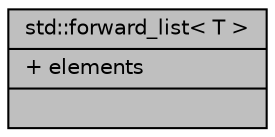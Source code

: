 digraph "std::forward_list&lt; T &gt;"
{
  edge [fontname="Helvetica",fontsize="10",labelfontname="Helvetica",labelfontsize="10"];
  node [fontname="Helvetica",fontsize="10",shape=record];
  Node473 [label="{std::forward_list\< T \>\n|+ elements\l|}",height=0.2,width=0.4,color="black", fillcolor="grey75", style="filled", fontcolor="black"];
}
